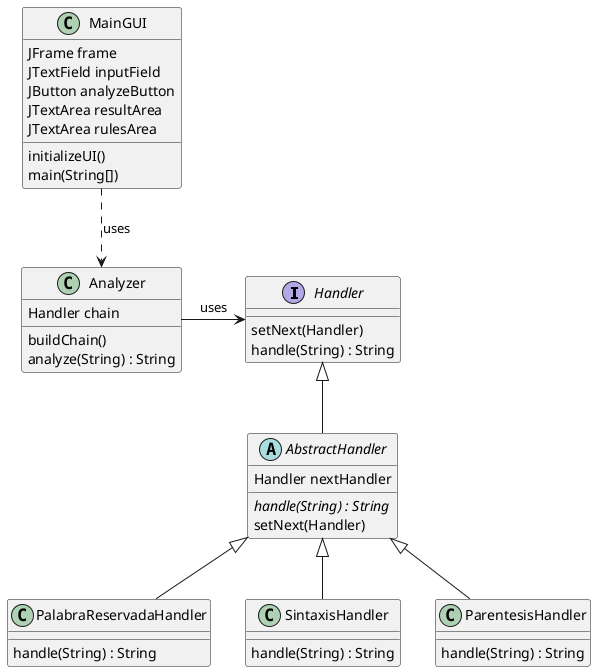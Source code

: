 @startuml

' Definición de Interfaz
interface Handler {
    setNext(Handler)
    handle(String) : String
}

' Clase Abstracta que implementa la interfaz
abstract class AbstractHandler {
    {field} Handler nextHandler
    {abstract} handle(String) : String
    setNext(Handler)
}

' Clases de manejadores específicos
class PalabraReservadaHandler {
    handle(String) : String
}

class SintaxisHandler {
    handle(String) : String
}

class ParentesisHandler {
    handle(String) : String
}

' Clase Analizadora que utiliza los manejadores
class Analyzer {
    {field} Handler chain
    buildChain()
    analyze(String) : String
}

' Clase de la GUI
class MainGUI {
    {field} JFrame frame
    {field} JTextField inputField
    {field} JButton analyzeButton
    {field} JTextArea resultArea
    {field} JTextArea rulesArea
    initializeUI()
    main(String[])
}

' Relaciones
AbstractHandler <|-- PalabraReservadaHandler
AbstractHandler <|-- SintaxisHandler
AbstractHandler <|-- ParentesisHandler

Handler <|-- AbstractHandler
Analyzer -right-> Handler : uses

MainGUI ..> Analyzer : uses

@enduml
